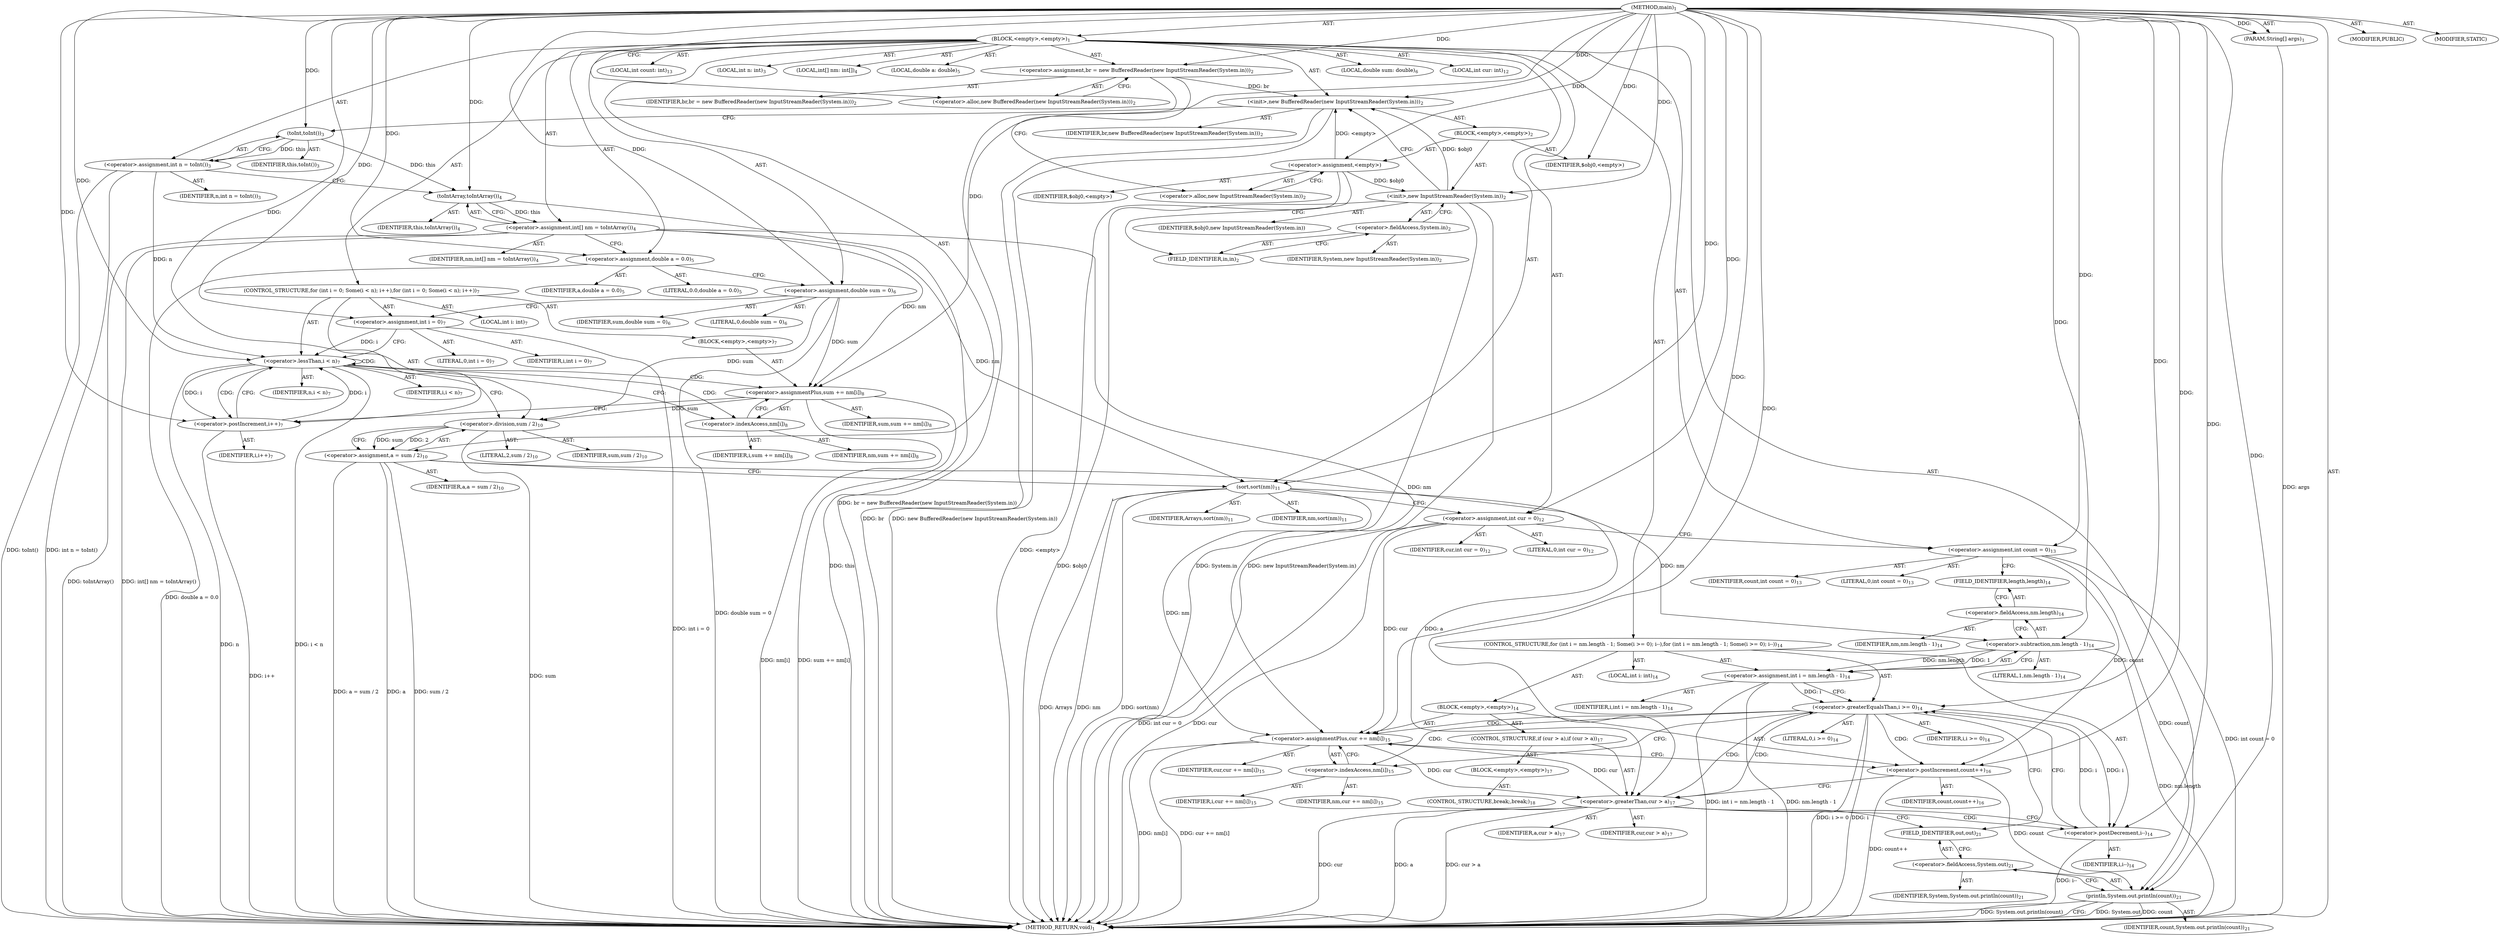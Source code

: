 digraph "main" {  
"17" [label = <(METHOD,main)<SUB>1</SUB>> ]
"18" [label = <(PARAM,String[] args)<SUB>1</SUB>> ]
"19" [label = <(BLOCK,&lt;empty&gt;,&lt;empty&gt;)<SUB>1</SUB>> ]
"20" [label = <(&lt;operator&gt;.assignment,br = new BufferedReader(new InputStreamReader(System.in)))<SUB>2</SUB>> ]
"21" [label = <(IDENTIFIER,br,br = new BufferedReader(new InputStreamReader(System.in)))<SUB>2</SUB>> ]
"22" [label = <(&lt;operator&gt;.alloc,new BufferedReader(new InputStreamReader(System.in)))<SUB>2</SUB>> ]
"23" [label = <(&lt;init&gt;,new BufferedReader(new InputStreamReader(System.in)))<SUB>2</SUB>> ]
"24" [label = <(IDENTIFIER,br,new BufferedReader(new InputStreamReader(System.in)))<SUB>2</SUB>> ]
"25" [label = <(BLOCK,&lt;empty&gt;,&lt;empty&gt;)<SUB>2</SUB>> ]
"26" [label = <(&lt;operator&gt;.assignment,&lt;empty&gt;)> ]
"27" [label = <(IDENTIFIER,$obj0,&lt;empty&gt;)> ]
"28" [label = <(&lt;operator&gt;.alloc,new InputStreamReader(System.in))<SUB>2</SUB>> ]
"29" [label = <(&lt;init&gt;,new InputStreamReader(System.in))<SUB>2</SUB>> ]
"30" [label = <(IDENTIFIER,$obj0,new InputStreamReader(System.in))> ]
"31" [label = <(&lt;operator&gt;.fieldAccess,System.in)<SUB>2</SUB>> ]
"32" [label = <(IDENTIFIER,System,new InputStreamReader(System.in))<SUB>2</SUB>> ]
"33" [label = <(FIELD_IDENTIFIER,in,in)<SUB>2</SUB>> ]
"34" [label = <(IDENTIFIER,$obj0,&lt;empty&gt;)> ]
"35" [label = <(LOCAL,int n: int)<SUB>3</SUB>> ]
"36" [label = <(&lt;operator&gt;.assignment,int n = toInt())<SUB>3</SUB>> ]
"37" [label = <(IDENTIFIER,n,int n = toInt())<SUB>3</SUB>> ]
"38" [label = <(toInt,toInt())<SUB>3</SUB>> ]
"39" [label = <(IDENTIFIER,this,toInt())<SUB>3</SUB>> ]
"40" [label = <(LOCAL,int[] nm: int[])<SUB>4</SUB>> ]
"41" [label = <(&lt;operator&gt;.assignment,int[] nm = toIntArray())<SUB>4</SUB>> ]
"42" [label = <(IDENTIFIER,nm,int[] nm = toIntArray())<SUB>4</SUB>> ]
"43" [label = <(toIntArray,toIntArray())<SUB>4</SUB>> ]
"44" [label = <(IDENTIFIER,this,toIntArray())<SUB>4</SUB>> ]
"45" [label = <(LOCAL,double a: double)<SUB>5</SUB>> ]
"46" [label = <(&lt;operator&gt;.assignment,double a = 0.0)<SUB>5</SUB>> ]
"47" [label = <(IDENTIFIER,a,double a = 0.0)<SUB>5</SUB>> ]
"48" [label = <(LITERAL,0.0,double a = 0.0)<SUB>5</SUB>> ]
"49" [label = <(LOCAL,double sum: double)<SUB>6</SUB>> ]
"50" [label = <(&lt;operator&gt;.assignment,double sum = 0)<SUB>6</SUB>> ]
"51" [label = <(IDENTIFIER,sum,double sum = 0)<SUB>6</SUB>> ]
"52" [label = <(LITERAL,0,double sum = 0)<SUB>6</SUB>> ]
"53" [label = <(CONTROL_STRUCTURE,for (int i = 0; Some(i &lt; n); i++),for (int i = 0; Some(i &lt; n); i++))<SUB>7</SUB>> ]
"54" [label = <(LOCAL,int i: int)<SUB>7</SUB>> ]
"55" [label = <(&lt;operator&gt;.assignment,int i = 0)<SUB>7</SUB>> ]
"56" [label = <(IDENTIFIER,i,int i = 0)<SUB>7</SUB>> ]
"57" [label = <(LITERAL,0,int i = 0)<SUB>7</SUB>> ]
"58" [label = <(&lt;operator&gt;.lessThan,i &lt; n)<SUB>7</SUB>> ]
"59" [label = <(IDENTIFIER,i,i &lt; n)<SUB>7</SUB>> ]
"60" [label = <(IDENTIFIER,n,i &lt; n)<SUB>7</SUB>> ]
"61" [label = <(&lt;operator&gt;.postIncrement,i++)<SUB>7</SUB>> ]
"62" [label = <(IDENTIFIER,i,i++)<SUB>7</SUB>> ]
"63" [label = <(BLOCK,&lt;empty&gt;,&lt;empty&gt;)<SUB>7</SUB>> ]
"64" [label = <(&lt;operator&gt;.assignmentPlus,sum += nm[i])<SUB>8</SUB>> ]
"65" [label = <(IDENTIFIER,sum,sum += nm[i])<SUB>8</SUB>> ]
"66" [label = <(&lt;operator&gt;.indexAccess,nm[i])<SUB>8</SUB>> ]
"67" [label = <(IDENTIFIER,nm,sum += nm[i])<SUB>8</SUB>> ]
"68" [label = <(IDENTIFIER,i,sum += nm[i])<SUB>8</SUB>> ]
"69" [label = <(&lt;operator&gt;.assignment,a = sum / 2)<SUB>10</SUB>> ]
"70" [label = <(IDENTIFIER,a,a = sum / 2)<SUB>10</SUB>> ]
"71" [label = <(&lt;operator&gt;.division,sum / 2)<SUB>10</SUB>> ]
"72" [label = <(IDENTIFIER,sum,sum / 2)<SUB>10</SUB>> ]
"73" [label = <(LITERAL,2,sum / 2)<SUB>10</SUB>> ]
"74" [label = <(sort,sort(nm))<SUB>11</SUB>> ]
"75" [label = <(IDENTIFIER,Arrays,sort(nm))<SUB>11</SUB>> ]
"76" [label = <(IDENTIFIER,nm,sort(nm))<SUB>11</SUB>> ]
"77" [label = <(LOCAL,int cur: int)<SUB>12</SUB>> ]
"78" [label = <(&lt;operator&gt;.assignment,int cur = 0)<SUB>12</SUB>> ]
"79" [label = <(IDENTIFIER,cur,int cur = 0)<SUB>12</SUB>> ]
"80" [label = <(LITERAL,0,int cur = 0)<SUB>12</SUB>> ]
"81" [label = <(LOCAL,int count: int)<SUB>13</SUB>> ]
"82" [label = <(&lt;operator&gt;.assignment,int count = 0)<SUB>13</SUB>> ]
"83" [label = <(IDENTIFIER,count,int count = 0)<SUB>13</SUB>> ]
"84" [label = <(LITERAL,0,int count = 0)<SUB>13</SUB>> ]
"85" [label = <(CONTROL_STRUCTURE,for (int i = nm.length - 1; Some(i &gt;= 0); i--),for (int i = nm.length - 1; Some(i &gt;= 0); i--))<SUB>14</SUB>> ]
"86" [label = <(LOCAL,int i: int)<SUB>14</SUB>> ]
"87" [label = <(&lt;operator&gt;.assignment,int i = nm.length - 1)<SUB>14</SUB>> ]
"88" [label = <(IDENTIFIER,i,int i = nm.length - 1)<SUB>14</SUB>> ]
"89" [label = <(&lt;operator&gt;.subtraction,nm.length - 1)<SUB>14</SUB>> ]
"90" [label = <(&lt;operator&gt;.fieldAccess,nm.length)<SUB>14</SUB>> ]
"91" [label = <(IDENTIFIER,nm,nm.length - 1)<SUB>14</SUB>> ]
"92" [label = <(FIELD_IDENTIFIER,length,length)<SUB>14</SUB>> ]
"93" [label = <(LITERAL,1,nm.length - 1)<SUB>14</SUB>> ]
"94" [label = <(&lt;operator&gt;.greaterEqualsThan,i &gt;= 0)<SUB>14</SUB>> ]
"95" [label = <(IDENTIFIER,i,i &gt;= 0)<SUB>14</SUB>> ]
"96" [label = <(LITERAL,0,i &gt;= 0)<SUB>14</SUB>> ]
"97" [label = <(&lt;operator&gt;.postDecrement,i--)<SUB>14</SUB>> ]
"98" [label = <(IDENTIFIER,i,i--)<SUB>14</SUB>> ]
"99" [label = <(BLOCK,&lt;empty&gt;,&lt;empty&gt;)<SUB>14</SUB>> ]
"100" [label = <(&lt;operator&gt;.assignmentPlus,cur += nm[i])<SUB>15</SUB>> ]
"101" [label = <(IDENTIFIER,cur,cur += nm[i])<SUB>15</SUB>> ]
"102" [label = <(&lt;operator&gt;.indexAccess,nm[i])<SUB>15</SUB>> ]
"103" [label = <(IDENTIFIER,nm,cur += nm[i])<SUB>15</SUB>> ]
"104" [label = <(IDENTIFIER,i,cur += nm[i])<SUB>15</SUB>> ]
"105" [label = <(&lt;operator&gt;.postIncrement,count++)<SUB>16</SUB>> ]
"106" [label = <(IDENTIFIER,count,count++)<SUB>16</SUB>> ]
"107" [label = <(CONTROL_STRUCTURE,if (cur &gt; a),if (cur &gt; a))<SUB>17</SUB>> ]
"108" [label = <(&lt;operator&gt;.greaterThan,cur &gt; a)<SUB>17</SUB>> ]
"109" [label = <(IDENTIFIER,cur,cur &gt; a)<SUB>17</SUB>> ]
"110" [label = <(IDENTIFIER,a,cur &gt; a)<SUB>17</SUB>> ]
"111" [label = <(BLOCK,&lt;empty&gt;,&lt;empty&gt;)<SUB>17</SUB>> ]
"112" [label = <(CONTROL_STRUCTURE,break;,break;)<SUB>18</SUB>> ]
"113" [label = <(println,System.out.println(count))<SUB>21</SUB>> ]
"114" [label = <(&lt;operator&gt;.fieldAccess,System.out)<SUB>21</SUB>> ]
"115" [label = <(IDENTIFIER,System,System.out.println(count))<SUB>21</SUB>> ]
"116" [label = <(FIELD_IDENTIFIER,out,out)<SUB>21</SUB>> ]
"117" [label = <(IDENTIFIER,count,System.out.println(count))<SUB>21</SUB>> ]
"118" [label = <(MODIFIER,PUBLIC)> ]
"119" [label = <(MODIFIER,STATIC)> ]
"120" [label = <(METHOD_RETURN,void)<SUB>1</SUB>> ]
  "17" -> "18"  [ label = "AST: "] 
  "17" -> "19"  [ label = "AST: "] 
  "17" -> "118"  [ label = "AST: "] 
  "17" -> "119"  [ label = "AST: "] 
  "17" -> "120"  [ label = "AST: "] 
  "19" -> "20"  [ label = "AST: "] 
  "19" -> "23"  [ label = "AST: "] 
  "19" -> "35"  [ label = "AST: "] 
  "19" -> "36"  [ label = "AST: "] 
  "19" -> "40"  [ label = "AST: "] 
  "19" -> "41"  [ label = "AST: "] 
  "19" -> "45"  [ label = "AST: "] 
  "19" -> "46"  [ label = "AST: "] 
  "19" -> "49"  [ label = "AST: "] 
  "19" -> "50"  [ label = "AST: "] 
  "19" -> "53"  [ label = "AST: "] 
  "19" -> "69"  [ label = "AST: "] 
  "19" -> "74"  [ label = "AST: "] 
  "19" -> "77"  [ label = "AST: "] 
  "19" -> "78"  [ label = "AST: "] 
  "19" -> "81"  [ label = "AST: "] 
  "19" -> "82"  [ label = "AST: "] 
  "19" -> "85"  [ label = "AST: "] 
  "19" -> "113"  [ label = "AST: "] 
  "20" -> "21"  [ label = "AST: "] 
  "20" -> "22"  [ label = "AST: "] 
  "23" -> "24"  [ label = "AST: "] 
  "23" -> "25"  [ label = "AST: "] 
  "25" -> "26"  [ label = "AST: "] 
  "25" -> "29"  [ label = "AST: "] 
  "25" -> "34"  [ label = "AST: "] 
  "26" -> "27"  [ label = "AST: "] 
  "26" -> "28"  [ label = "AST: "] 
  "29" -> "30"  [ label = "AST: "] 
  "29" -> "31"  [ label = "AST: "] 
  "31" -> "32"  [ label = "AST: "] 
  "31" -> "33"  [ label = "AST: "] 
  "36" -> "37"  [ label = "AST: "] 
  "36" -> "38"  [ label = "AST: "] 
  "38" -> "39"  [ label = "AST: "] 
  "41" -> "42"  [ label = "AST: "] 
  "41" -> "43"  [ label = "AST: "] 
  "43" -> "44"  [ label = "AST: "] 
  "46" -> "47"  [ label = "AST: "] 
  "46" -> "48"  [ label = "AST: "] 
  "50" -> "51"  [ label = "AST: "] 
  "50" -> "52"  [ label = "AST: "] 
  "53" -> "54"  [ label = "AST: "] 
  "53" -> "55"  [ label = "AST: "] 
  "53" -> "58"  [ label = "AST: "] 
  "53" -> "61"  [ label = "AST: "] 
  "53" -> "63"  [ label = "AST: "] 
  "55" -> "56"  [ label = "AST: "] 
  "55" -> "57"  [ label = "AST: "] 
  "58" -> "59"  [ label = "AST: "] 
  "58" -> "60"  [ label = "AST: "] 
  "61" -> "62"  [ label = "AST: "] 
  "63" -> "64"  [ label = "AST: "] 
  "64" -> "65"  [ label = "AST: "] 
  "64" -> "66"  [ label = "AST: "] 
  "66" -> "67"  [ label = "AST: "] 
  "66" -> "68"  [ label = "AST: "] 
  "69" -> "70"  [ label = "AST: "] 
  "69" -> "71"  [ label = "AST: "] 
  "71" -> "72"  [ label = "AST: "] 
  "71" -> "73"  [ label = "AST: "] 
  "74" -> "75"  [ label = "AST: "] 
  "74" -> "76"  [ label = "AST: "] 
  "78" -> "79"  [ label = "AST: "] 
  "78" -> "80"  [ label = "AST: "] 
  "82" -> "83"  [ label = "AST: "] 
  "82" -> "84"  [ label = "AST: "] 
  "85" -> "86"  [ label = "AST: "] 
  "85" -> "87"  [ label = "AST: "] 
  "85" -> "94"  [ label = "AST: "] 
  "85" -> "97"  [ label = "AST: "] 
  "85" -> "99"  [ label = "AST: "] 
  "87" -> "88"  [ label = "AST: "] 
  "87" -> "89"  [ label = "AST: "] 
  "89" -> "90"  [ label = "AST: "] 
  "89" -> "93"  [ label = "AST: "] 
  "90" -> "91"  [ label = "AST: "] 
  "90" -> "92"  [ label = "AST: "] 
  "94" -> "95"  [ label = "AST: "] 
  "94" -> "96"  [ label = "AST: "] 
  "97" -> "98"  [ label = "AST: "] 
  "99" -> "100"  [ label = "AST: "] 
  "99" -> "105"  [ label = "AST: "] 
  "99" -> "107"  [ label = "AST: "] 
  "100" -> "101"  [ label = "AST: "] 
  "100" -> "102"  [ label = "AST: "] 
  "102" -> "103"  [ label = "AST: "] 
  "102" -> "104"  [ label = "AST: "] 
  "105" -> "106"  [ label = "AST: "] 
  "107" -> "108"  [ label = "AST: "] 
  "107" -> "111"  [ label = "AST: "] 
  "108" -> "109"  [ label = "AST: "] 
  "108" -> "110"  [ label = "AST: "] 
  "111" -> "112"  [ label = "AST: "] 
  "113" -> "114"  [ label = "AST: "] 
  "113" -> "117"  [ label = "AST: "] 
  "114" -> "115"  [ label = "AST: "] 
  "114" -> "116"  [ label = "AST: "] 
  "20" -> "28"  [ label = "CFG: "] 
  "23" -> "38"  [ label = "CFG: "] 
  "36" -> "43"  [ label = "CFG: "] 
  "41" -> "46"  [ label = "CFG: "] 
  "46" -> "50"  [ label = "CFG: "] 
  "50" -> "55"  [ label = "CFG: "] 
  "69" -> "74"  [ label = "CFG: "] 
  "74" -> "78"  [ label = "CFG: "] 
  "78" -> "82"  [ label = "CFG: "] 
  "82" -> "92"  [ label = "CFG: "] 
  "113" -> "120"  [ label = "CFG: "] 
  "22" -> "20"  [ label = "CFG: "] 
  "38" -> "36"  [ label = "CFG: "] 
  "43" -> "41"  [ label = "CFG: "] 
  "55" -> "58"  [ label = "CFG: "] 
  "58" -> "66"  [ label = "CFG: "] 
  "58" -> "71"  [ label = "CFG: "] 
  "61" -> "58"  [ label = "CFG: "] 
  "71" -> "69"  [ label = "CFG: "] 
  "87" -> "94"  [ label = "CFG: "] 
  "94" -> "102"  [ label = "CFG: "] 
  "94" -> "116"  [ label = "CFG: "] 
  "97" -> "94"  [ label = "CFG: "] 
  "114" -> "113"  [ label = "CFG: "] 
  "26" -> "33"  [ label = "CFG: "] 
  "29" -> "23"  [ label = "CFG: "] 
  "64" -> "61"  [ label = "CFG: "] 
  "89" -> "87"  [ label = "CFG: "] 
  "100" -> "105"  [ label = "CFG: "] 
  "105" -> "108"  [ label = "CFG: "] 
  "116" -> "114"  [ label = "CFG: "] 
  "28" -> "26"  [ label = "CFG: "] 
  "31" -> "29"  [ label = "CFG: "] 
  "66" -> "64"  [ label = "CFG: "] 
  "90" -> "89"  [ label = "CFG: "] 
  "102" -> "100"  [ label = "CFG: "] 
  "108" -> "116"  [ label = "CFG: "] 
  "108" -> "97"  [ label = "CFG: "] 
  "33" -> "31"  [ label = "CFG: "] 
  "92" -> "90"  [ label = "CFG: "] 
  "17" -> "22"  [ label = "CFG: "] 
  "18" -> "120"  [ label = "DDG: args"] 
  "20" -> "120"  [ label = "DDG: br = new BufferedReader(new InputStreamReader(System.in))"] 
  "23" -> "120"  [ label = "DDG: br"] 
  "26" -> "120"  [ label = "DDG: &lt;empty&gt;"] 
  "29" -> "120"  [ label = "DDG: $obj0"] 
  "29" -> "120"  [ label = "DDG: System.in"] 
  "29" -> "120"  [ label = "DDG: new InputStreamReader(System.in)"] 
  "23" -> "120"  [ label = "DDG: new BufferedReader(new InputStreamReader(System.in))"] 
  "36" -> "120"  [ label = "DDG: toInt()"] 
  "36" -> "120"  [ label = "DDG: int n = toInt()"] 
  "43" -> "120"  [ label = "DDG: this"] 
  "41" -> "120"  [ label = "DDG: toIntArray()"] 
  "41" -> "120"  [ label = "DDG: int[] nm = toIntArray()"] 
  "46" -> "120"  [ label = "DDG: double a = 0.0"] 
  "50" -> "120"  [ label = "DDG: double sum = 0"] 
  "55" -> "120"  [ label = "DDG: int i = 0"] 
  "58" -> "120"  [ label = "DDG: n"] 
  "58" -> "120"  [ label = "DDG: i &lt; n"] 
  "69" -> "120"  [ label = "DDG: a"] 
  "71" -> "120"  [ label = "DDG: sum"] 
  "69" -> "120"  [ label = "DDG: sum / 2"] 
  "69" -> "120"  [ label = "DDG: a = sum / 2"] 
  "74" -> "120"  [ label = "DDG: nm"] 
  "74" -> "120"  [ label = "DDG: sort(nm)"] 
  "78" -> "120"  [ label = "DDG: cur"] 
  "78" -> "120"  [ label = "DDG: int cur = 0"] 
  "82" -> "120"  [ label = "DDG: int count = 0"] 
  "89" -> "120"  [ label = "DDG: nm.length"] 
  "87" -> "120"  [ label = "DDG: nm.length - 1"] 
  "87" -> "120"  [ label = "DDG: int i = nm.length - 1"] 
  "94" -> "120"  [ label = "DDG: i"] 
  "94" -> "120"  [ label = "DDG: i &gt;= 0"] 
  "100" -> "120"  [ label = "DDG: nm[i]"] 
  "100" -> "120"  [ label = "DDG: cur += nm[i]"] 
  "105" -> "120"  [ label = "DDG: count++"] 
  "108" -> "120"  [ label = "DDG: cur"] 
  "108" -> "120"  [ label = "DDG: a"] 
  "108" -> "120"  [ label = "DDG: cur &gt; a"] 
  "97" -> "120"  [ label = "DDG: i--"] 
  "113" -> "120"  [ label = "DDG: System.out"] 
  "113" -> "120"  [ label = "DDG: count"] 
  "113" -> "120"  [ label = "DDG: System.out.println(count)"] 
  "64" -> "120"  [ label = "DDG: nm[i]"] 
  "64" -> "120"  [ label = "DDG: sum += nm[i]"] 
  "61" -> "120"  [ label = "DDG: i++"] 
  "74" -> "120"  [ label = "DDG: Arrays"] 
  "17" -> "18"  [ label = "DDG: "] 
  "17" -> "20"  [ label = "DDG: "] 
  "38" -> "36"  [ label = "DDG: this"] 
  "43" -> "41"  [ label = "DDG: this"] 
  "17" -> "46"  [ label = "DDG: "] 
  "17" -> "50"  [ label = "DDG: "] 
  "71" -> "69"  [ label = "DDG: sum"] 
  "71" -> "69"  [ label = "DDG: 2"] 
  "17" -> "78"  [ label = "DDG: "] 
  "17" -> "82"  [ label = "DDG: "] 
  "20" -> "23"  [ label = "DDG: br"] 
  "17" -> "23"  [ label = "DDG: "] 
  "26" -> "23"  [ label = "DDG: &lt;empty&gt;"] 
  "29" -> "23"  [ label = "DDG: $obj0"] 
  "17" -> "55"  [ label = "DDG: "] 
  "17" -> "74"  [ label = "DDG: "] 
  "41" -> "74"  [ label = "DDG: nm"] 
  "89" -> "87"  [ label = "DDG: nm.length"] 
  "89" -> "87"  [ label = "DDG: 1"] 
  "82" -> "113"  [ label = "DDG: count"] 
  "105" -> "113"  [ label = "DDG: count"] 
  "17" -> "113"  [ label = "DDG: "] 
  "17" -> "26"  [ label = "DDG: "] 
  "17" -> "34"  [ label = "DDG: "] 
  "17" -> "38"  [ label = "DDG: "] 
  "38" -> "43"  [ label = "DDG: this"] 
  "17" -> "43"  [ label = "DDG: "] 
  "55" -> "58"  [ label = "DDG: i"] 
  "61" -> "58"  [ label = "DDG: i"] 
  "17" -> "58"  [ label = "DDG: "] 
  "36" -> "58"  [ label = "DDG: n"] 
  "58" -> "61"  [ label = "DDG: i"] 
  "17" -> "61"  [ label = "DDG: "] 
  "41" -> "64"  [ label = "DDG: nm"] 
  "50" -> "71"  [ label = "DDG: sum"] 
  "64" -> "71"  [ label = "DDG: sum"] 
  "17" -> "71"  [ label = "DDG: "] 
  "87" -> "94"  [ label = "DDG: i"] 
  "97" -> "94"  [ label = "DDG: i"] 
  "17" -> "94"  [ label = "DDG: "] 
  "94" -> "97"  [ label = "DDG: i"] 
  "17" -> "97"  [ label = "DDG: "] 
  "74" -> "100"  [ label = "DDG: nm"] 
  "41" -> "100"  [ label = "DDG: nm"] 
  "26" -> "29"  [ label = "DDG: $obj0"] 
  "17" -> "29"  [ label = "DDG: "] 
  "50" -> "64"  [ label = "DDG: sum"] 
  "17" -> "64"  [ label = "DDG: "] 
  "74" -> "89"  [ label = "DDG: nm"] 
  "17" -> "89"  [ label = "DDG: "] 
  "78" -> "100"  [ label = "DDG: cur"] 
  "108" -> "100"  [ label = "DDG: cur"] 
  "17" -> "100"  [ label = "DDG: "] 
  "82" -> "105"  [ label = "DDG: count"] 
  "17" -> "105"  [ label = "DDG: "] 
  "100" -> "108"  [ label = "DDG: cur"] 
  "17" -> "108"  [ label = "DDG: "] 
  "69" -> "108"  [ label = "DDG: a"] 
  "58" -> "58"  [ label = "CDG: "] 
  "58" -> "61"  [ label = "CDG: "] 
  "58" -> "64"  [ label = "CDG: "] 
  "58" -> "66"  [ label = "CDG: "] 
  "94" -> "105"  [ label = "CDG: "] 
  "94" -> "100"  [ label = "CDG: "] 
  "94" -> "102"  [ label = "CDG: "] 
  "94" -> "108"  [ label = "CDG: "] 
  "108" -> "94"  [ label = "CDG: "] 
  "108" -> "97"  [ label = "CDG: "] 
}

